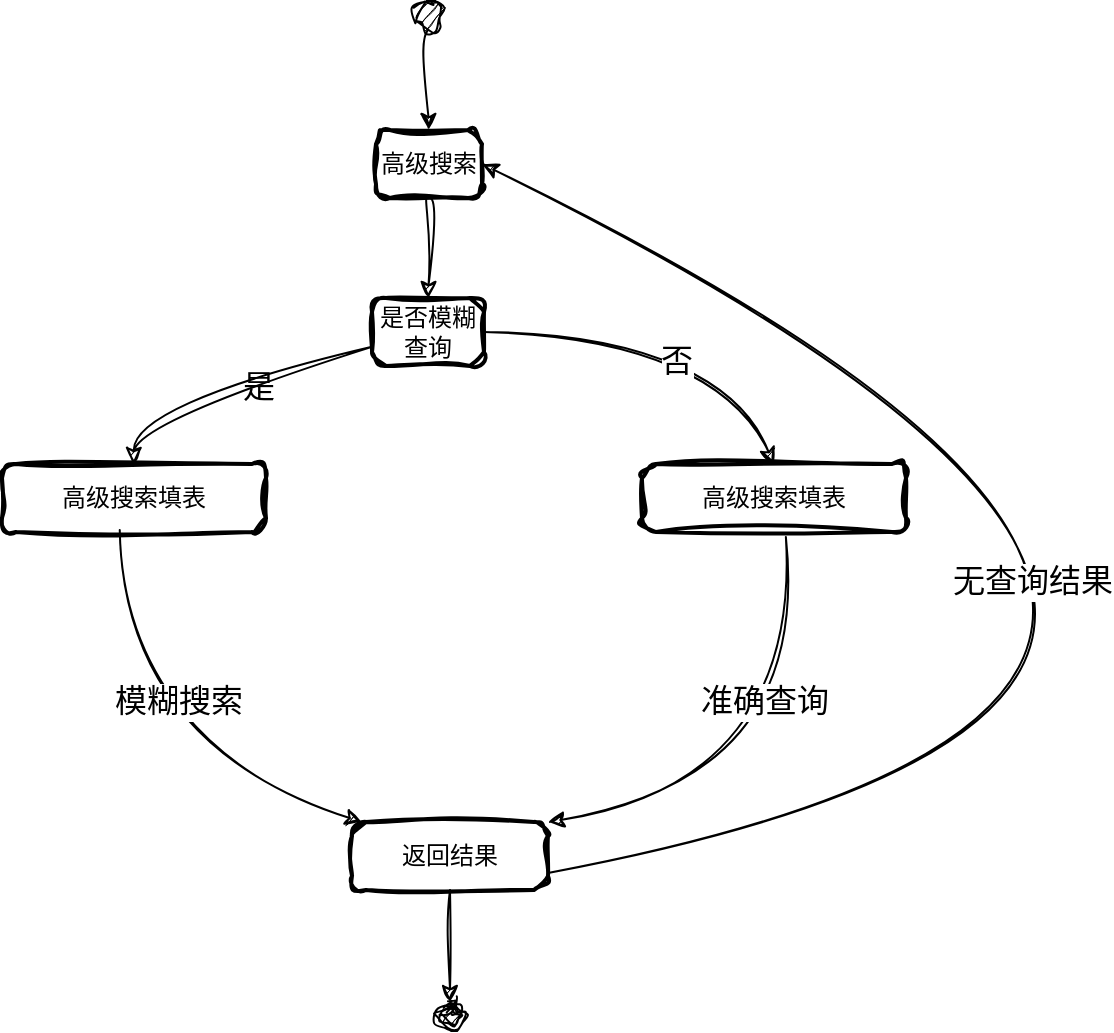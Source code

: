 <mxfile version="22.0.8" type="github">
  <diagram name="第 1 页" id="ojNsFYj9DoFZjEfvvMVM">
    <mxGraphModel dx="954" dy="675" grid="1" gridSize="10" guides="1" tooltips="1" connect="1" arrows="1" fold="1" page="1" pageScale="1" pageWidth="827" pageHeight="1169" math="0" shadow="0">
      <root>
        <mxCell id="0" />
        <mxCell id="1" parent="0" />
        <mxCell id="2" value="" style="ellipse;fillColor=strokeColor;sketch=1;curveFitting=1;jiggle=2;" parent="1" vertex="1">
          <mxGeometry x="396" y="110" width="14" height="14" as="geometry" />
        </mxCell>
        <mxCell id="3" value="高级搜索" style="rounded=1;absoluteArcSize=1;arcSize=14;whiteSpace=wrap;strokeWidth=2;sketch=1;curveFitting=1;jiggle=2;" parent="1" vertex="1">
          <mxGeometry x="377" y="174" width="53" height="34" as="geometry" />
        </mxCell>
        <mxCell id="4" value="是否模糊查询" style="rounded=1;absoluteArcSize=1;arcSize=14;whiteSpace=wrap;strokeWidth=2;sketch=1;curveFitting=1;jiggle=2;" parent="1" vertex="1">
          <mxGeometry x="375" y="258" width="56" height="34" as="geometry" />
        </mxCell>
        <mxCell id="5" value="高级搜索填表" style="rounded=1;absoluteArcSize=1;arcSize=14;whiteSpace=wrap;strokeWidth=2;sketch=1;curveFitting=1;jiggle=2;" parent="1" vertex="1">
          <mxGeometry x="190" y="341" width="132" height="34" as="geometry" />
        </mxCell>
        <mxCell id="cVEp1QiuMhBxH-jr7Iom-25" style="edgeStyle=none;shape=connector;rounded=0;sketch=1;hachureGap=4;jiggle=2;curveFitting=1;orthogonalLoop=1;jettySize=auto;html=1;exitX=0.5;exitY=1;exitDx=0;exitDy=0;entryX=0.5;entryY=0;entryDx=0;entryDy=0;labelBackgroundColor=default;strokeColor=default;align=center;verticalAlign=middle;fontFamily=Architects Daughter;fontSource=https%3A%2F%2Ffonts.googleapis.com%2Fcss%3Ffamily%3DArchitects%2BDaughter;fontSize=16;fontColor=default;endArrow=classic;" edge="1" parent="1" source="7" target="9">
          <mxGeometry relative="1" as="geometry" />
        </mxCell>
        <mxCell id="7" value="返回结果" style="rounded=1;absoluteArcSize=1;arcSize=14;whiteSpace=wrap;strokeWidth=2;sketch=1;curveFitting=1;jiggle=2;" parent="1" vertex="1">
          <mxGeometry x="365" y="520" width="98" height="34" as="geometry" />
        </mxCell>
        <mxCell id="9" value="" style="ellipse;shape=endState;fillColor=strokeColor;sketch=1;curveFitting=1;jiggle=2;" parent="1" vertex="1">
          <mxGeometry x="407" y="610" width="14" height="14" as="geometry" />
        </mxCell>
        <mxCell id="10" value="" style="curved=1;startArrow=none;;exitX=0.522;exitY=1;entryX=0.496;entryY=0;sketch=1;curveFitting=1;jiggle=2;" parent="1" source="2" target="3" edge="1">
          <mxGeometry relative="1" as="geometry">
            <Array as="points" />
          </mxGeometry>
        </mxCell>
        <mxCell id="11" value="" style="curved=1;startArrow=none;;exitX=0.496;exitY=0.988;entryX=0.505;entryY=-0.012;sketch=1;curveFitting=1;jiggle=2;" parent="1" source="3" target="4" edge="1">
          <mxGeometry relative="1" as="geometry">
            <Array as="points" />
          </mxGeometry>
        </mxCell>
        <mxCell id="12" value="" style="curved=1;startArrow=none;;exitX=0.005;exitY=0.716;entryX=0.499;entryY=0.006;sketch=1;curveFitting=1;jiggle=2;" parent="1" source="4" target="5" edge="1">
          <mxGeometry relative="1" as="geometry">
            <Array as="points">
              <mxPoint x="256" y="316" />
            </Array>
          </mxGeometry>
        </mxCell>
        <mxCell id="cVEp1QiuMhBxH-jr7Iom-29" value="是" style="edgeLabel;html=1;align=center;verticalAlign=middle;resizable=0;points=[];fontSize=16;fontFamily=Architects Daughter;fontColor=default;labelBackgroundColor=none;" vertex="1" connectable="0" parent="12">
          <mxGeometry x="-0.185" y="4" relative="1" as="geometry">
            <mxPoint as="offset" />
          </mxGeometry>
        </mxCell>
        <mxCell id="14" value="" style="curved=1;startArrow=none;;exitX=0.446;exitY=0.971;entryX=0.06;entryY=0.011;sketch=1;curveFitting=1;jiggle=2;exitDx=0;exitDy=0;exitPerimeter=0;" parent="1" source="5" target="7" edge="1">
          <mxGeometry relative="1" as="geometry">
            <Array as="points">
              <mxPoint x="256" y="483" />
            </Array>
            <mxPoint x="255.816" y="459" as="sourcePoint" />
          </mxGeometry>
        </mxCell>
        <mxCell id="cVEp1QiuMhBxH-jr7Iom-35" value="模糊搜索" style="edgeLabel;html=1;align=center;verticalAlign=middle;resizable=0;points=[];fontSize=16;fontFamily=Architects Daughter;fontColor=default;" vertex="1" connectable="0" parent="14">
          <mxGeometry x="-0.239" y="23" relative="1" as="geometry">
            <mxPoint as="offset" />
          </mxGeometry>
        </mxCell>
        <mxCell id="cVEp1QiuMhBxH-jr7Iom-17" value="高级搜索填表" style="rounded=1;absoluteArcSize=1;arcSize=14;whiteSpace=wrap;strokeWidth=2;sketch=1;curveFitting=1;jiggle=2;" vertex="1" parent="1">
          <mxGeometry x="510" y="341" width="132" height="34" as="geometry" />
        </mxCell>
        <mxCell id="cVEp1QiuMhBxH-jr7Iom-20" value="" style="curved=1;startArrow=none;;exitX=1;exitY=0.5;entryX=0.499;entryY=0.006;sketch=1;curveFitting=1;jiggle=2;exitDx=0;exitDy=0;" edge="1" parent="1" target="cVEp1QiuMhBxH-jr7Iom-17" source="4">
          <mxGeometry relative="1" as="geometry">
            <Array as="points">
              <mxPoint x="550" y="280" />
            </Array>
            <mxPoint x="715" y="282" as="sourcePoint" />
          </mxGeometry>
        </mxCell>
        <mxCell id="cVEp1QiuMhBxH-jr7Iom-32" value="否" style="edgeLabel;html=1;align=center;verticalAlign=middle;resizable=0;points=[];fontSize=16;fontFamily=Architects Daughter;fontColor=default;" vertex="1" connectable="0" parent="cVEp1QiuMhBxH-jr7Iom-20">
          <mxGeometry x="0.04" y="-11" relative="1" as="geometry">
            <mxPoint as="offset" />
          </mxGeometry>
        </mxCell>
        <mxCell id="cVEp1QiuMhBxH-jr7Iom-34" value="" style="curved=1;endArrow=classic;html=1;rounded=0;labelBackgroundColor=default;sketch=1;hachureGap=4;jiggle=2;curveFitting=1;strokeColor=default;align=center;verticalAlign=middle;fontFamily=Architects Daughter;fontSource=https%3A%2F%2Ffonts.googleapis.com%2Fcss%3Ffamily%3DArchitects%2BDaughter;fontSize=16;fontColor=default;shape=connector;entryX=1;entryY=0;entryDx=0;entryDy=0;exitX=0.545;exitY=1.072;exitDx=0;exitDy=0;exitPerimeter=0;" edge="1" parent="1" source="cVEp1QiuMhBxH-jr7Iom-17" target="7">
          <mxGeometry width="50" height="50" relative="1" as="geometry">
            <mxPoint x="500" y="500" as="sourcePoint" />
            <mxPoint x="560" y="430" as="targetPoint" />
            <Array as="points">
              <mxPoint x="590" y="500" />
            </Array>
          </mxGeometry>
        </mxCell>
        <mxCell id="cVEp1QiuMhBxH-jr7Iom-36" value="准确查询" style="edgeLabel;html=1;align=center;verticalAlign=middle;resizable=0;points=[];fontSize=16;fontFamily=Architects Daughter;fontColor=default;" vertex="1" connectable="0" parent="cVEp1QiuMhBxH-jr7Iom-34">
          <mxGeometry x="-0.355" y="-17" relative="1" as="geometry">
            <mxPoint as="offset" />
          </mxGeometry>
        </mxCell>
        <mxCell id="cVEp1QiuMhBxH-jr7Iom-38" value="" style="curved=1;endArrow=classic;html=1;rounded=0;labelBackgroundColor=default;sketch=1;hachureGap=4;jiggle=2;curveFitting=1;strokeColor=default;align=center;verticalAlign=middle;fontFamily=Architects Daughter;fontSource=https%3A%2F%2Ffonts.googleapis.com%2Fcss%3Ffamily%3DArchitects%2BDaughter;fontSize=16;fontColor=default;shape=connector;exitX=1;exitY=0.75;exitDx=0;exitDy=0;entryX=1;entryY=0.5;entryDx=0;entryDy=0;" edge="1" parent="1" source="7" target="3">
          <mxGeometry width="50" height="50" relative="1" as="geometry">
            <mxPoint x="380" y="370" as="sourcePoint" />
            <mxPoint x="430" y="320" as="targetPoint" />
            <Array as="points">
              <mxPoint x="960" y="450" />
            </Array>
          </mxGeometry>
        </mxCell>
        <mxCell id="cVEp1QiuMhBxH-jr7Iom-39" value="无查询结果" style="edgeLabel;html=1;align=center;verticalAlign=middle;resizable=0;points=[];fontSize=16;fontFamily=Architects Daughter;fontColor=default;" vertex="1" connectable="0" parent="cVEp1QiuMhBxH-jr7Iom-38">
          <mxGeometry x="0.382" y="67" relative="1" as="geometry">
            <mxPoint as="offset" />
          </mxGeometry>
        </mxCell>
      </root>
    </mxGraphModel>
  </diagram>
</mxfile>
